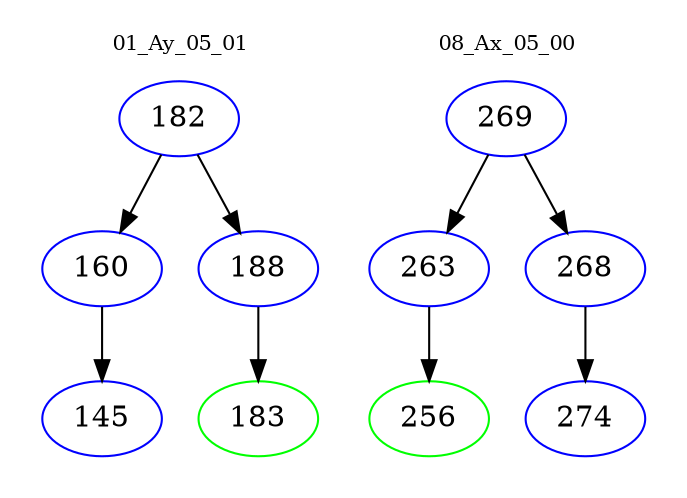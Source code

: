 digraph{
subgraph cluster_0 {
color = white
label = "01_Ay_05_01";
fontsize=10;
T0_182 [label="182", color="blue"]
T0_182 -> T0_160 [color="black"]
T0_160 [label="160", color="blue"]
T0_160 -> T0_145 [color="black"]
T0_145 [label="145", color="blue"]
T0_182 -> T0_188 [color="black"]
T0_188 [label="188", color="blue"]
T0_188 -> T0_183 [color="black"]
T0_183 [label="183", color="green"]
}
subgraph cluster_1 {
color = white
label = "08_Ax_05_00";
fontsize=10;
T1_269 [label="269", color="blue"]
T1_269 -> T1_263 [color="black"]
T1_263 [label="263", color="blue"]
T1_263 -> T1_256 [color="black"]
T1_256 [label="256", color="green"]
T1_269 -> T1_268 [color="black"]
T1_268 [label="268", color="blue"]
T1_268 -> T1_274 [color="black"]
T1_274 [label="274", color="blue"]
}
}
